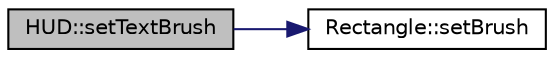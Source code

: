 digraph "HUD::setTextBrush"
{
 // LATEX_PDF_SIZE
  bgcolor="transparent";
  edge [fontname="Helvetica",fontsize="10",labelfontname="Helvetica",labelfontsize="10"];
  node [fontname="Helvetica",fontsize="10",shape=record];
  rankdir="LR";
  Node1 [label="HUD::setTextBrush",height=0.2,width=0.4,color="black", fillcolor="grey75", style="filled", fontcolor="black",tooltip=" "];
  Node1 -> Node2 [color="midnightblue",fontsize="10",style="solid",fontname="Helvetica"];
  Node2 [label="Rectangle::setBrush",height=0.2,width=0.4,color="black",URL="$de/d00/classRectangle.html#a53cffcd82f9e11f78939dda79c1e18ad",tooltip=" "];
}
